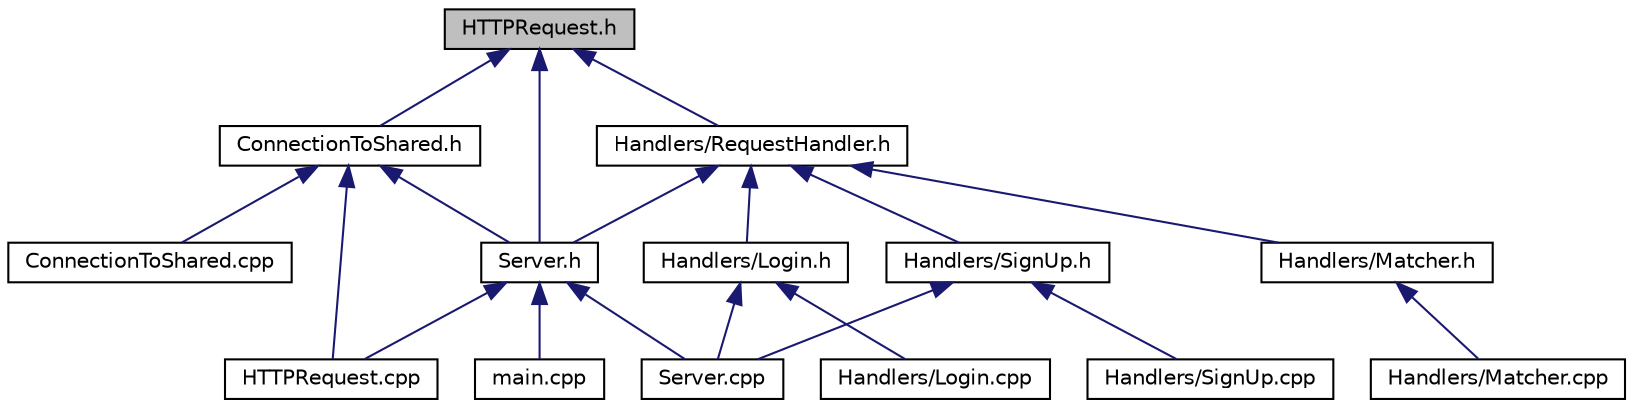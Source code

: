 digraph "HTTPRequest.h"
{
  edge [fontname="Helvetica",fontsize="10",labelfontname="Helvetica",labelfontsize="10"];
  node [fontname="Helvetica",fontsize="10",shape=record];
  Node1 [label="HTTPRequest.h",height=0.2,width=0.4,color="black", fillcolor="grey75", style="filled", fontcolor="black"];
  Node1 -> Node2 [dir="back",color="midnightblue",fontsize="10",style="solid"];
  Node2 [label="ConnectionToShared.h",height=0.2,width=0.4,color="black", fillcolor="white", style="filled",URL="$_connection_to_shared_8h.html"];
  Node2 -> Node3 [dir="back",color="midnightblue",fontsize="10",style="solid"];
  Node3 [label="ConnectionToShared.cpp",height=0.2,width=0.4,color="black", fillcolor="white", style="filled",URL="$_connection_to_shared_8cpp.html"];
  Node2 -> Node4 [dir="back",color="midnightblue",fontsize="10",style="solid"];
  Node4 [label="HTTPRequest.cpp",height=0.2,width=0.4,color="black", fillcolor="white", style="filled",URL="$_h_t_t_p_request_8cpp.html"];
  Node2 -> Node5 [dir="back",color="midnightblue",fontsize="10",style="solid"];
  Node5 [label="Server.h",height=0.2,width=0.4,color="black", fillcolor="white", style="filled",URL="$_server_8h.html"];
  Node5 -> Node4 [dir="back",color="midnightblue",fontsize="10",style="solid"];
  Node5 -> Node6 [dir="back",color="midnightblue",fontsize="10",style="solid"];
  Node6 [label="main.cpp",height=0.2,width=0.4,color="black", fillcolor="white", style="filled",URL="$main_8cpp.html"];
  Node5 -> Node7 [dir="back",color="midnightblue",fontsize="10",style="solid"];
  Node7 [label="Server.cpp",height=0.2,width=0.4,color="black", fillcolor="white", style="filled",URL="$_server_8cpp.html"];
  Node1 -> Node8 [dir="back",color="midnightblue",fontsize="10",style="solid"];
  Node8 [label="Handlers/RequestHandler.h",height=0.2,width=0.4,color="black", fillcolor="white", style="filled",URL="$_request_handler_8h.html"];
  Node8 -> Node9 [dir="back",color="midnightblue",fontsize="10",style="solid"];
  Node9 [label="Handlers/Login.h",height=0.2,width=0.4,color="black", fillcolor="white", style="filled",URL="$_login_8h.html"];
  Node9 -> Node10 [dir="back",color="midnightblue",fontsize="10",style="solid"];
  Node10 [label="Handlers/Login.cpp",height=0.2,width=0.4,color="black", fillcolor="white", style="filled",URL="$_login_8cpp.html"];
  Node9 -> Node7 [dir="back",color="midnightblue",fontsize="10",style="solid"];
  Node8 -> Node11 [dir="back",color="midnightblue",fontsize="10",style="solid"];
  Node11 [label="Handlers/Matcher.h",height=0.2,width=0.4,color="black", fillcolor="white", style="filled",URL="$_matcher_8h.html"];
  Node11 -> Node12 [dir="back",color="midnightblue",fontsize="10",style="solid"];
  Node12 [label="Handlers/Matcher.cpp",height=0.2,width=0.4,color="black", fillcolor="white", style="filled",URL="$_matcher_8cpp.html"];
  Node8 -> Node13 [dir="back",color="midnightblue",fontsize="10",style="solid"];
  Node13 [label="Handlers/SignUp.h",height=0.2,width=0.4,color="black", fillcolor="white", style="filled",URL="$_sign_up_8h.html"];
  Node13 -> Node14 [dir="back",color="midnightblue",fontsize="10",style="solid"];
  Node14 [label="Handlers/SignUp.cpp",height=0.2,width=0.4,color="black", fillcolor="white", style="filled",URL="$_sign_up_8cpp.html"];
  Node13 -> Node7 [dir="back",color="midnightblue",fontsize="10",style="solid"];
  Node8 -> Node5 [dir="back",color="midnightblue",fontsize="10",style="solid"];
  Node1 -> Node5 [dir="back",color="midnightblue",fontsize="10",style="solid"];
}
